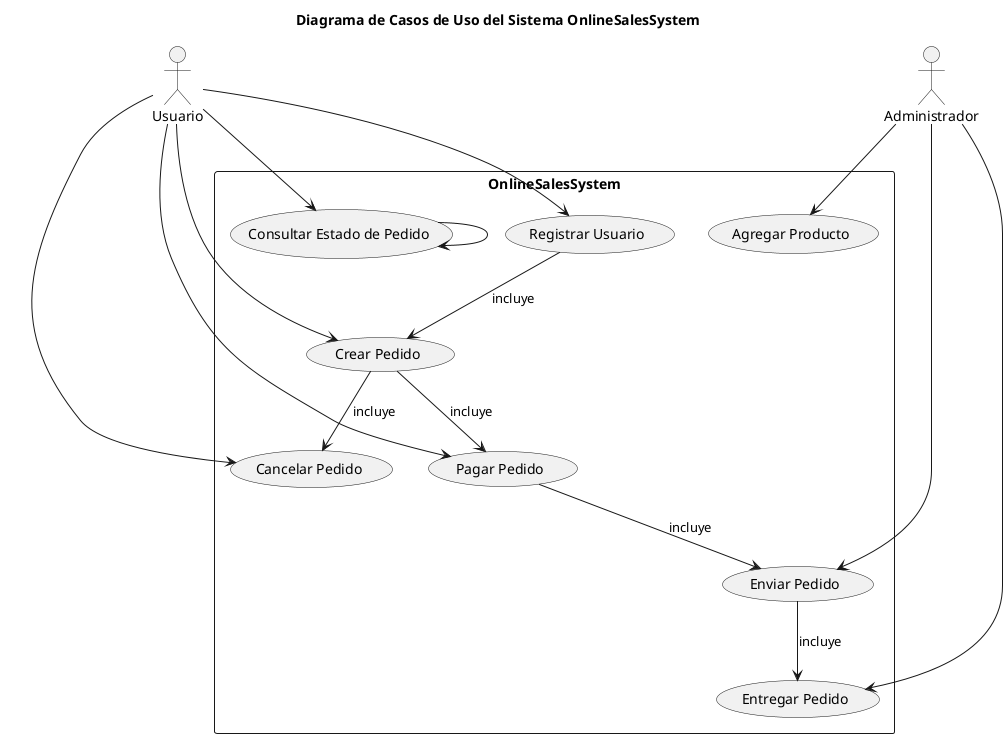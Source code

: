 @startuml
\

title Diagrama de Casos de Uso del Sistema OnlineSalesSystem

actor Usuario
actor Administrador

rectangle "OnlineSalesSystem" {
  Usuario --> (Registrar Usuario)
  Usuario --> (Crear Pedido)
  Usuario --> (Pagar Pedido)
  Usuario --> (Cancelar Pedido)
  Usuario --> (Consultar Estado de Pedido)

  Administrador --> (Agregar Producto)
  Administrador --> (Enviar Pedido)
  Administrador --> (Entregar Pedido)
}

(Registrar Usuario) -down-> (Crear Pedido) : incluye
(Crear Pedido) -down-> (Pagar Pedido) : incluye
(Pagar Pedido) -down-> (Enviar Pedido) : incluye
(Enviar Pedido) -down-> (Entregar Pedido) : incluye
(Crear Pedido) -down-> (Cancelar Pedido) : incluye
(Consultar Estado de Pedido) -down-> (Consultar Estado de Pedido)
@enduml